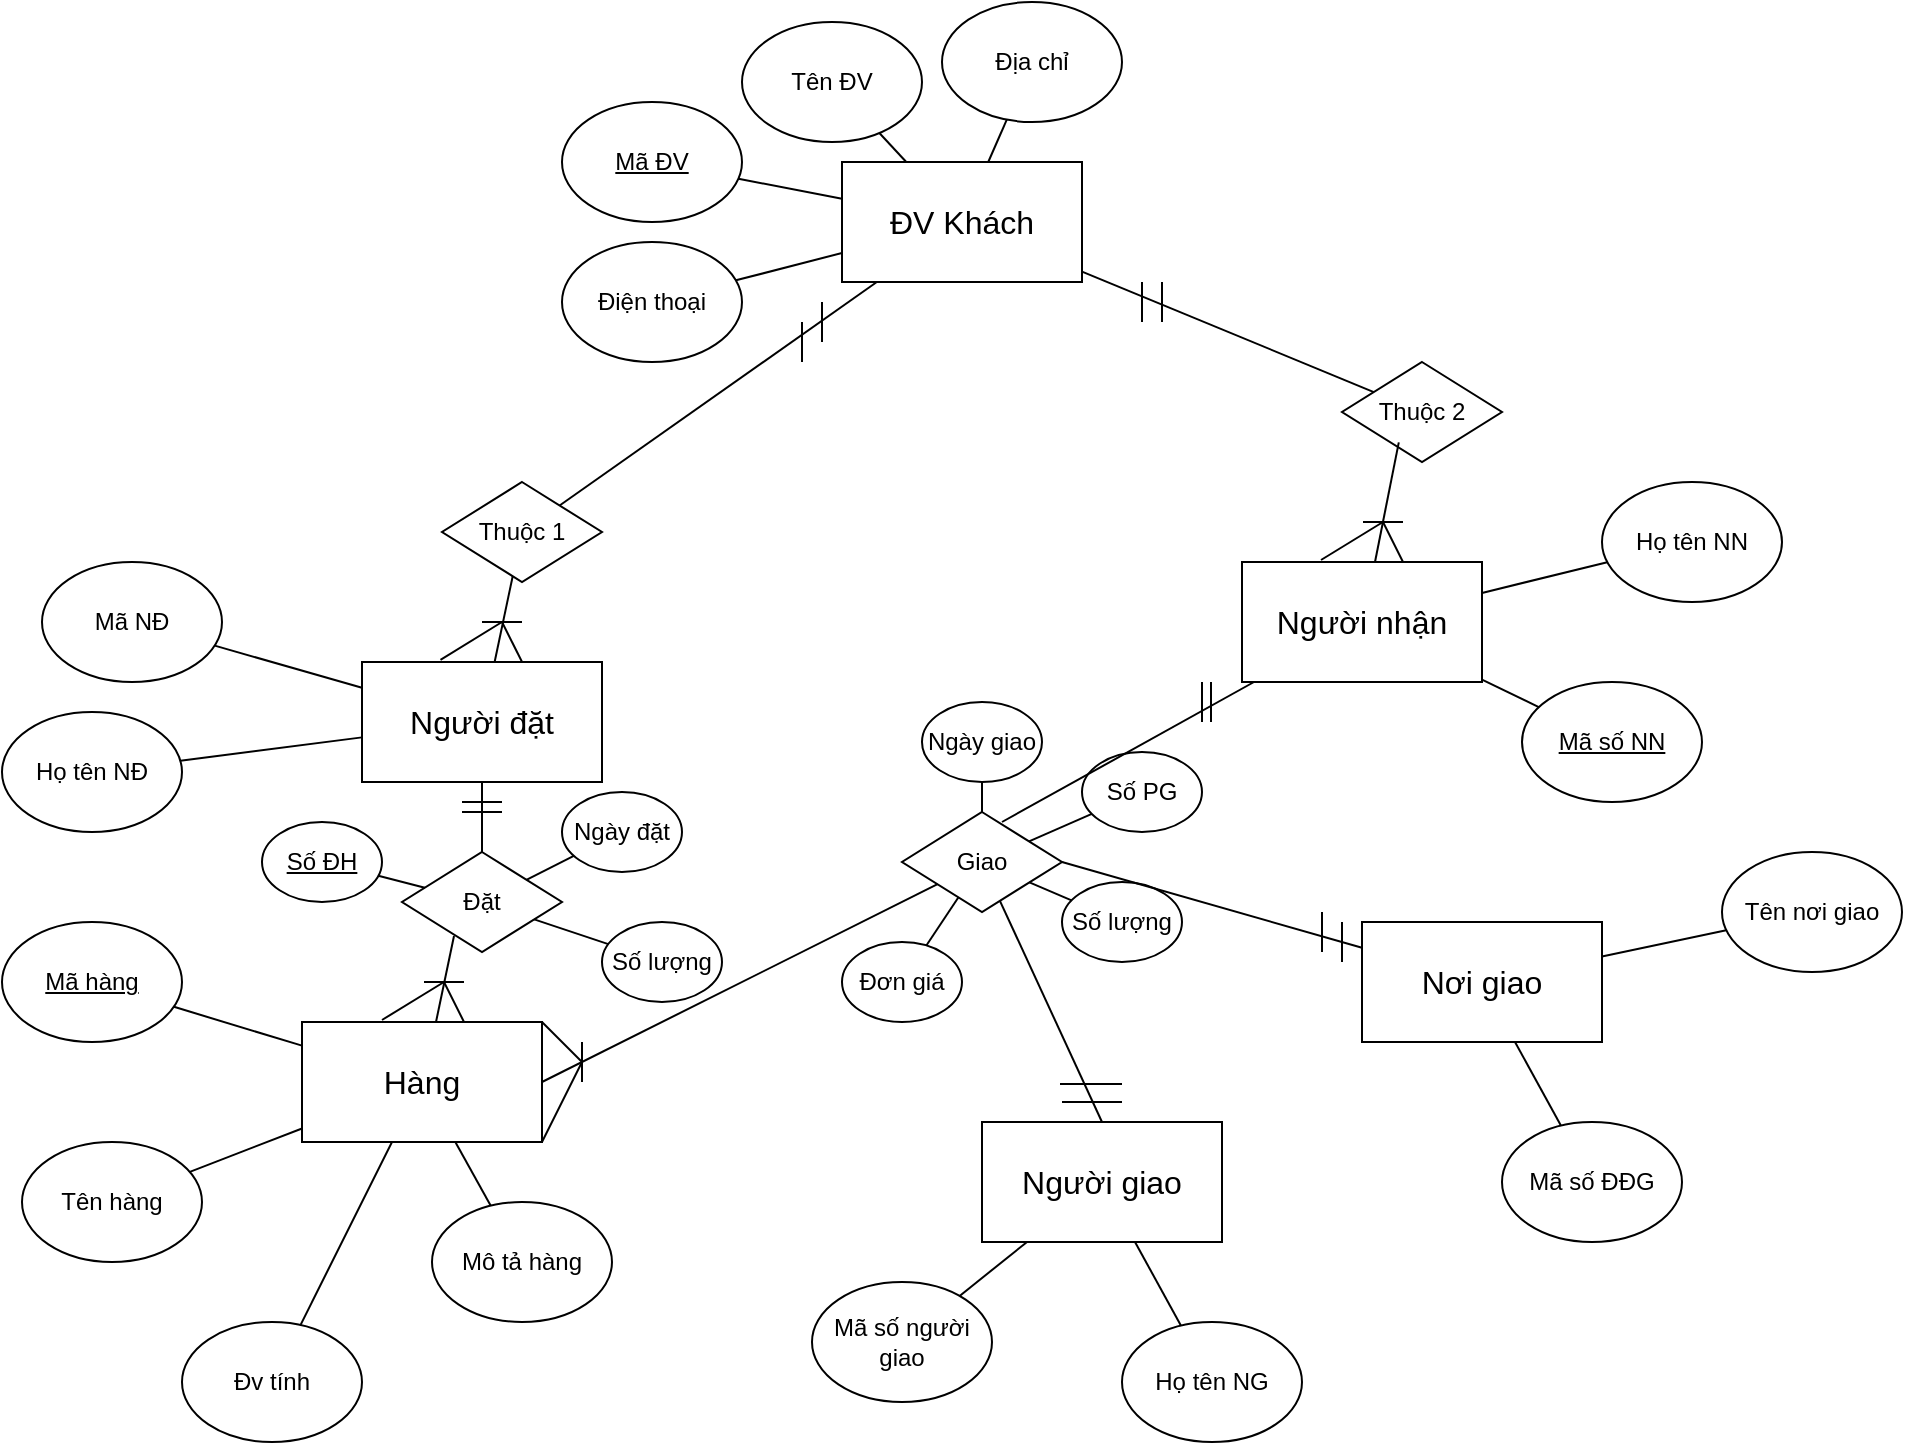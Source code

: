 <mxfile version="26.0.16">
  <diagram name="Page-1" id="8ce9d11a-91a2-4d17-14d8-a56ed91bf033">
    <mxGraphModel dx="1276" dy="606" grid="1" gridSize="10" guides="1" tooltips="1" connect="1" arrows="1" fold="1" page="1" pageScale="1" pageWidth="1100" pageHeight="850" background="none" math="0" shadow="0">
      <root>
        <mxCell id="0" />
        <mxCell id="1" parent="0" />
        <mxCell id="1UQPvfjZrWubkmDfWKeR-1" value="&lt;font size=&quot;3&quot;&gt;ĐV Khách&lt;/font&gt;" style="rounded=0;whiteSpace=wrap;html=1;" vertex="1" parent="1">
          <mxGeometry x="480" y="90" width="120" height="60" as="geometry" />
        </mxCell>
        <mxCell id="1UQPvfjZrWubkmDfWKeR-3" value="&lt;font size=&quot;3&quot;&gt;Nơi giao&lt;/font&gt;" style="rounded=0;whiteSpace=wrap;html=1;" vertex="1" parent="1">
          <mxGeometry x="740" y="470" width="120" height="60" as="geometry" />
        </mxCell>
        <mxCell id="1UQPvfjZrWubkmDfWKeR-4" value="&lt;font size=&quot;3&quot;&gt;Hàng&lt;/font&gt;" style="rounded=0;whiteSpace=wrap;html=1;" vertex="1" parent="1">
          <mxGeometry x="210" y="520" width="120" height="60" as="geometry" />
        </mxCell>
        <mxCell id="1UQPvfjZrWubkmDfWKeR-5" value="Tên ĐV" style="ellipse;whiteSpace=wrap;html=1;" vertex="1" parent="1">
          <mxGeometry x="430" y="20" width="90" height="60" as="geometry" />
        </mxCell>
        <mxCell id="1UQPvfjZrWubkmDfWKeR-6" value="Địa chỉ" style="ellipse;whiteSpace=wrap;html=1;" vertex="1" parent="1">
          <mxGeometry x="530" y="10" width="90" height="60" as="geometry" />
        </mxCell>
        <mxCell id="1UQPvfjZrWubkmDfWKeR-7" value="&lt;u&gt;Mã ĐV&lt;/u&gt;" style="ellipse;whiteSpace=wrap;html=1;" vertex="1" parent="1">
          <mxGeometry x="340" y="60" width="90" height="60" as="geometry" />
        </mxCell>
        <mxCell id="1UQPvfjZrWubkmDfWKeR-8" value="Điện thoại" style="ellipse;whiteSpace=wrap;html=1;" vertex="1" parent="1">
          <mxGeometry x="340" y="130" width="90" height="60" as="geometry" />
        </mxCell>
        <mxCell id="1UQPvfjZrWubkmDfWKeR-9" value="&lt;font size=&quot;3&quot;&gt;Người đặt&lt;/font&gt;" style="rounded=0;whiteSpace=wrap;html=1;" vertex="1" parent="1">
          <mxGeometry x="240" y="340" width="120" height="60" as="geometry" />
        </mxCell>
        <mxCell id="1UQPvfjZrWubkmDfWKeR-10" value="&lt;font size=&quot;3&quot;&gt;Người nhận&lt;/font&gt;" style="rounded=0;whiteSpace=wrap;html=1;" vertex="1" parent="1">
          <mxGeometry x="680" y="290" width="120" height="60" as="geometry" />
        </mxCell>
        <mxCell id="1UQPvfjZrWubkmDfWKeR-12" value="&lt;font size=&quot;3&quot;&gt;Người giao&lt;/font&gt;" style="rounded=0;whiteSpace=wrap;html=1;" vertex="1" parent="1">
          <mxGeometry x="550" y="570" width="120" height="60" as="geometry" />
        </mxCell>
        <mxCell id="1UQPvfjZrWubkmDfWKeR-13" value="Thuộc 1" style="rhombus;whiteSpace=wrap;html=1;" vertex="1" parent="1">
          <mxGeometry x="280" y="250" width="80" height="50" as="geometry" />
        </mxCell>
        <mxCell id="1UQPvfjZrWubkmDfWKeR-14" value="Đặt" style="rhombus;whiteSpace=wrap;html=1;" vertex="1" parent="1">
          <mxGeometry x="260" y="435" width="80" height="50" as="geometry" />
        </mxCell>
        <mxCell id="1UQPvfjZrWubkmDfWKeR-15" value="Giao" style="rhombus;whiteSpace=wrap;html=1;" vertex="1" parent="1">
          <mxGeometry x="510" y="415" width="80" height="50" as="geometry" />
        </mxCell>
        <mxCell id="1UQPvfjZrWubkmDfWKeR-16" value="Thuộc 2" style="rhombus;whiteSpace=wrap;html=1;" vertex="1" parent="1">
          <mxGeometry x="730" y="190" width="80" height="50" as="geometry" />
        </mxCell>
        <mxCell id="1UQPvfjZrWubkmDfWKeR-17" value="" style="endArrow=none;html=1;rounded=0;" edge="1" parent="1" source="1UQPvfjZrWubkmDfWKeR-1" target="1UQPvfjZrWubkmDfWKeR-6">
          <mxGeometry width="50" height="50" relative="1" as="geometry">
            <mxPoint x="520" y="290" as="sourcePoint" />
            <mxPoint x="570" y="240" as="targetPoint" />
          </mxGeometry>
        </mxCell>
        <mxCell id="1UQPvfjZrWubkmDfWKeR-18" value="" style="endArrow=none;html=1;rounded=0;" edge="1" parent="1" source="1UQPvfjZrWubkmDfWKeR-1" target="1UQPvfjZrWubkmDfWKeR-8">
          <mxGeometry width="50" height="50" relative="1" as="geometry">
            <mxPoint x="351" y="170" as="sourcePoint" />
            <mxPoint x="396" y="107" as="targetPoint" />
          </mxGeometry>
        </mxCell>
        <mxCell id="1UQPvfjZrWubkmDfWKeR-19" value="" style="endArrow=none;html=1;rounded=0;" edge="1" parent="1" source="1UQPvfjZrWubkmDfWKeR-1" target="1UQPvfjZrWubkmDfWKeR-7">
          <mxGeometry width="50" height="50" relative="1" as="geometry">
            <mxPoint x="361" y="180" as="sourcePoint" />
            <mxPoint x="406" y="117" as="targetPoint" />
          </mxGeometry>
        </mxCell>
        <mxCell id="1UQPvfjZrWubkmDfWKeR-20" value="" style="endArrow=none;html=1;rounded=0;" edge="1" parent="1" source="1UQPvfjZrWubkmDfWKeR-1" target="1UQPvfjZrWubkmDfWKeR-5">
          <mxGeometry width="50" height="50" relative="1" as="geometry">
            <mxPoint x="371" y="190" as="sourcePoint" />
            <mxPoint x="416" y="127" as="targetPoint" />
          </mxGeometry>
        </mxCell>
        <mxCell id="1UQPvfjZrWubkmDfWKeR-21" value="" style="endArrow=none;html=1;rounded=0;" edge="1" parent="1" source="1UQPvfjZrWubkmDfWKeR-1" target="1UQPvfjZrWubkmDfWKeR-13">
          <mxGeometry width="50" height="50" relative="1" as="geometry">
            <mxPoint x="520" y="290" as="sourcePoint" />
            <mxPoint x="570" y="240" as="targetPoint" />
          </mxGeometry>
        </mxCell>
        <mxCell id="1UQPvfjZrWubkmDfWKeR-22" value="" style="endArrow=none;html=1;rounded=0;" edge="1" parent="1">
          <mxGeometry width="50" height="50" relative="1" as="geometry">
            <mxPoint x="460" y="170" as="sourcePoint" />
            <mxPoint x="460" y="190" as="targetPoint" />
            <Array as="points" />
          </mxGeometry>
        </mxCell>
        <mxCell id="1UQPvfjZrWubkmDfWKeR-23" value="" style="endArrow=none;html=1;rounded=0;" edge="1" parent="1">
          <mxGeometry width="50" height="50" relative="1" as="geometry">
            <mxPoint x="470" y="160" as="sourcePoint" />
            <mxPoint x="470" y="180" as="targetPoint" />
          </mxGeometry>
        </mxCell>
        <mxCell id="1UQPvfjZrWubkmDfWKeR-24" value="" style="endArrow=none;html=1;rounded=0;" edge="1" parent="1" source="1UQPvfjZrWubkmDfWKeR-9" target="1UQPvfjZrWubkmDfWKeR-13">
          <mxGeometry width="50" height="50" relative="1" as="geometry">
            <mxPoint x="520" y="290" as="sourcePoint" />
            <mxPoint x="570" y="240" as="targetPoint" />
          </mxGeometry>
        </mxCell>
        <mxCell id="1UQPvfjZrWubkmDfWKeR-25" value="" style="endArrow=none;html=1;rounded=0;exitX=0.327;exitY=-0.017;exitDx=0;exitDy=0;exitPerimeter=0;" edge="1" parent="1" source="1UQPvfjZrWubkmDfWKeR-9">
          <mxGeometry width="50" height="50" relative="1" as="geometry">
            <mxPoint x="520" y="290" as="sourcePoint" />
            <mxPoint x="310" y="320" as="targetPoint" />
          </mxGeometry>
        </mxCell>
        <mxCell id="1UQPvfjZrWubkmDfWKeR-26" value="" style="endArrow=none;html=1;rounded=0;exitX=0.667;exitY=0;exitDx=0;exitDy=0;exitPerimeter=0;" edge="1" parent="1" source="1UQPvfjZrWubkmDfWKeR-9">
          <mxGeometry width="50" height="50" relative="1" as="geometry">
            <mxPoint x="520" y="290" as="sourcePoint" />
            <mxPoint x="310" y="320" as="targetPoint" />
          </mxGeometry>
        </mxCell>
        <mxCell id="1UQPvfjZrWubkmDfWKeR-27" value="" style="endArrow=none;html=1;rounded=0;" edge="1" parent="1">
          <mxGeometry width="50" height="50" relative="1" as="geometry">
            <mxPoint x="300" y="320" as="sourcePoint" />
            <mxPoint x="320" y="320" as="targetPoint" />
          </mxGeometry>
        </mxCell>
        <mxCell id="1UQPvfjZrWubkmDfWKeR-28" value="Mã NĐ" style="ellipse;whiteSpace=wrap;html=1;" vertex="1" parent="1">
          <mxGeometry x="80" y="290" width="90" height="60" as="geometry" />
        </mxCell>
        <mxCell id="1UQPvfjZrWubkmDfWKeR-29" value="Họ tên NĐ" style="ellipse;whiteSpace=wrap;html=1;" vertex="1" parent="1">
          <mxGeometry x="60" y="365" width="90" height="60" as="geometry" />
        </mxCell>
        <mxCell id="1UQPvfjZrWubkmDfWKeR-30" value="" style="endArrow=none;html=1;rounded=0;" edge="1" parent="1" source="1UQPvfjZrWubkmDfWKeR-9" target="1UQPvfjZrWubkmDfWKeR-29">
          <mxGeometry width="50" height="50" relative="1" as="geometry">
            <mxPoint x="270" y="212" as="sourcePoint" />
            <mxPoint x="178" y="231" as="targetPoint" />
          </mxGeometry>
        </mxCell>
        <mxCell id="1UQPvfjZrWubkmDfWKeR-31" value="" style="endArrow=none;html=1;rounded=0;" edge="1" parent="1" source="1UQPvfjZrWubkmDfWKeR-9" target="1UQPvfjZrWubkmDfWKeR-28">
          <mxGeometry width="50" height="50" relative="1" as="geometry">
            <mxPoint x="280" y="222" as="sourcePoint" />
            <mxPoint x="188" y="241" as="targetPoint" />
          </mxGeometry>
        </mxCell>
        <mxCell id="1UQPvfjZrWubkmDfWKeR-33" value="" style="endArrow=none;html=1;rounded=0;" edge="1" parent="1" source="1UQPvfjZrWubkmDfWKeR-1" target="1UQPvfjZrWubkmDfWKeR-16">
          <mxGeometry width="50" height="50" relative="1" as="geometry">
            <mxPoint x="507" y="160" as="sourcePoint" />
            <mxPoint x="349" y="272" as="targetPoint" />
          </mxGeometry>
        </mxCell>
        <mxCell id="1UQPvfjZrWubkmDfWKeR-34" value="" style="endArrow=none;html=1;rounded=0;" edge="1" parent="1">
          <mxGeometry width="50" height="50" relative="1" as="geometry">
            <mxPoint x="640" y="150" as="sourcePoint" />
            <mxPoint x="640" y="170" as="targetPoint" />
            <Array as="points" />
          </mxGeometry>
        </mxCell>
        <mxCell id="1UQPvfjZrWubkmDfWKeR-35" value="" style="endArrow=none;html=1;rounded=0;" edge="1" parent="1">
          <mxGeometry width="50" height="50" relative="1" as="geometry">
            <mxPoint x="630" y="150" as="sourcePoint" />
            <mxPoint x="630" y="170" as="targetPoint" />
          </mxGeometry>
        </mxCell>
        <mxCell id="1UQPvfjZrWubkmDfWKeR-37" value="&lt;u&gt;Số ĐH&lt;/u&gt;" style="ellipse;whiteSpace=wrap;html=1;" vertex="1" parent="1">
          <mxGeometry x="190" y="420" width="60" height="40" as="geometry" />
        </mxCell>
        <mxCell id="1UQPvfjZrWubkmDfWKeR-38" value="Số lượng" style="ellipse;whiteSpace=wrap;html=1;" vertex="1" parent="1">
          <mxGeometry x="360" y="470" width="60" height="40" as="geometry" />
        </mxCell>
        <mxCell id="1UQPvfjZrWubkmDfWKeR-39" value="Ngày đặt" style="ellipse;whiteSpace=wrap;html=1;" vertex="1" parent="1">
          <mxGeometry x="340" y="405" width="60" height="40" as="geometry" />
        </mxCell>
        <mxCell id="1UQPvfjZrWubkmDfWKeR-40" value="" style="endArrow=none;html=1;rounded=0;" edge="1" parent="1" source="1UQPvfjZrWubkmDfWKeR-9" target="1UQPvfjZrWubkmDfWKeR-14">
          <mxGeometry width="50" height="50" relative="1" as="geometry">
            <mxPoint x="520" y="290" as="sourcePoint" />
            <mxPoint x="570" y="240" as="targetPoint" />
          </mxGeometry>
        </mxCell>
        <mxCell id="1UQPvfjZrWubkmDfWKeR-41" value="" style="endArrow=none;html=1;rounded=0;" edge="1" parent="1" source="1UQPvfjZrWubkmDfWKeR-39" target="1UQPvfjZrWubkmDfWKeR-14">
          <mxGeometry width="50" height="50" relative="1" as="geometry">
            <mxPoint x="507" y="160" as="sourcePoint" />
            <mxPoint x="349" y="272" as="targetPoint" />
          </mxGeometry>
        </mxCell>
        <mxCell id="1UQPvfjZrWubkmDfWKeR-42" value="" style="endArrow=none;html=1;rounded=0;" edge="1" parent="1" source="1UQPvfjZrWubkmDfWKeR-37" target="1UQPvfjZrWubkmDfWKeR-14">
          <mxGeometry width="50" height="50" relative="1" as="geometry">
            <mxPoint x="517" y="170" as="sourcePoint" />
            <mxPoint x="359" y="282" as="targetPoint" />
          </mxGeometry>
        </mxCell>
        <mxCell id="1UQPvfjZrWubkmDfWKeR-43" value="" style="endArrow=none;html=1;rounded=0;" edge="1" parent="1" source="1UQPvfjZrWubkmDfWKeR-14" target="1UQPvfjZrWubkmDfWKeR-38">
          <mxGeometry width="50" height="50" relative="1" as="geometry">
            <mxPoint x="507" y="160" as="sourcePoint" />
            <mxPoint x="349" y="272" as="targetPoint" />
          </mxGeometry>
        </mxCell>
        <mxCell id="1UQPvfjZrWubkmDfWKeR-47" value="" style="endArrow=none;html=1;rounded=0;" edge="1" parent="1">
          <mxGeometry width="50" height="50" relative="1" as="geometry">
            <mxPoint x="277" y="520" as="sourcePoint" />
            <mxPoint x="286" y="477" as="targetPoint" />
            <Array as="points">
              <mxPoint x="277" y="520" />
            </Array>
          </mxGeometry>
        </mxCell>
        <mxCell id="1UQPvfjZrWubkmDfWKeR-48" value="" style="endArrow=none;html=1;rounded=0;exitX=0.327;exitY=-0.017;exitDx=0;exitDy=0;exitPerimeter=0;" edge="1" parent="1">
          <mxGeometry width="50" height="50" relative="1" as="geometry">
            <mxPoint x="250" y="519" as="sourcePoint" />
            <mxPoint x="281" y="500" as="targetPoint" />
          </mxGeometry>
        </mxCell>
        <mxCell id="1UQPvfjZrWubkmDfWKeR-49" value="" style="endArrow=none;html=1;rounded=0;exitX=0.667;exitY=0;exitDx=0;exitDy=0;exitPerimeter=0;" edge="1" parent="1">
          <mxGeometry width="50" height="50" relative="1" as="geometry">
            <mxPoint x="291" y="520" as="sourcePoint" />
            <mxPoint x="281" y="500" as="targetPoint" />
          </mxGeometry>
        </mxCell>
        <mxCell id="1UQPvfjZrWubkmDfWKeR-50" value="" style="endArrow=none;html=1;rounded=0;" edge="1" parent="1">
          <mxGeometry width="50" height="50" relative="1" as="geometry">
            <mxPoint x="271" y="500" as="sourcePoint" />
            <mxPoint x="291" y="500" as="targetPoint" />
          </mxGeometry>
        </mxCell>
        <mxCell id="1UQPvfjZrWubkmDfWKeR-51" value="Tên hàng" style="ellipse;whiteSpace=wrap;html=1;" vertex="1" parent="1">
          <mxGeometry x="70" y="580" width="90" height="60" as="geometry" />
        </mxCell>
        <mxCell id="1UQPvfjZrWubkmDfWKeR-52" value="Đv tính" style="ellipse;whiteSpace=wrap;html=1;" vertex="1" parent="1">
          <mxGeometry x="150" y="670" width="90" height="60" as="geometry" />
        </mxCell>
        <mxCell id="1UQPvfjZrWubkmDfWKeR-53" value="Mô tả hàng" style="ellipse;whiteSpace=wrap;html=1;" vertex="1" parent="1">
          <mxGeometry x="275" y="610" width="90" height="60" as="geometry" />
        </mxCell>
        <mxCell id="1UQPvfjZrWubkmDfWKeR-54" value="&lt;u&gt;Mã hàng&lt;/u&gt;" style="ellipse;whiteSpace=wrap;html=1;" vertex="1" parent="1">
          <mxGeometry x="60" y="470" width="90" height="60" as="geometry" />
        </mxCell>
        <mxCell id="1UQPvfjZrWubkmDfWKeR-55" value="" style="endArrow=none;html=1;rounded=0;" edge="1" parent="1" source="1UQPvfjZrWubkmDfWKeR-4" target="1UQPvfjZrWubkmDfWKeR-53">
          <mxGeometry width="50" height="50" relative="1" as="geometry">
            <mxPoint x="250" y="388" as="sourcePoint" />
            <mxPoint x="159" y="399" as="targetPoint" />
          </mxGeometry>
        </mxCell>
        <mxCell id="1UQPvfjZrWubkmDfWKeR-56" value="" style="endArrow=none;html=1;rounded=0;" edge="1" parent="1" source="1UQPvfjZrWubkmDfWKeR-4" target="1UQPvfjZrWubkmDfWKeR-52">
          <mxGeometry width="50" height="50" relative="1" as="geometry">
            <mxPoint x="260" y="398" as="sourcePoint" />
            <mxPoint x="169" y="409" as="targetPoint" />
          </mxGeometry>
        </mxCell>
        <mxCell id="1UQPvfjZrWubkmDfWKeR-57" value="" style="endArrow=none;html=1;rounded=0;" edge="1" parent="1" source="1UQPvfjZrWubkmDfWKeR-4" target="1UQPvfjZrWubkmDfWKeR-51">
          <mxGeometry width="50" height="50" relative="1" as="geometry">
            <mxPoint x="270" y="408" as="sourcePoint" />
            <mxPoint x="179" y="419" as="targetPoint" />
          </mxGeometry>
        </mxCell>
        <mxCell id="1UQPvfjZrWubkmDfWKeR-58" value="" style="endArrow=none;html=1;rounded=0;" edge="1" parent="1" source="1UQPvfjZrWubkmDfWKeR-4" target="1UQPvfjZrWubkmDfWKeR-54">
          <mxGeometry width="50" height="50" relative="1" as="geometry">
            <mxPoint x="280" y="418" as="sourcePoint" />
            <mxPoint x="189" y="429" as="targetPoint" />
          </mxGeometry>
        </mxCell>
        <mxCell id="1UQPvfjZrWubkmDfWKeR-59" value="" style="endArrow=none;html=1;rounded=0;exitX=1;exitY=0.5;exitDx=0;exitDy=0;" edge="1" parent="1" source="1UQPvfjZrWubkmDfWKeR-4" target="1UQPvfjZrWubkmDfWKeR-15">
          <mxGeometry width="50" height="50" relative="1" as="geometry">
            <mxPoint x="367" y="553" as="sourcePoint" />
            <mxPoint x="376" y="510" as="targetPoint" />
            <Array as="points" />
          </mxGeometry>
        </mxCell>
        <mxCell id="1UQPvfjZrWubkmDfWKeR-60" value="" style="endArrow=none;html=1;rounded=0;exitX=1;exitY=0;exitDx=0;exitDy=0;" edge="1" parent="1" source="1UQPvfjZrWubkmDfWKeR-4">
          <mxGeometry width="50" height="50" relative="1" as="geometry">
            <mxPoint x="340" y="552" as="sourcePoint" />
            <mxPoint x="350" y="540" as="targetPoint" />
          </mxGeometry>
        </mxCell>
        <mxCell id="1UQPvfjZrWubkmDfWKeR-61" value="" style="endArrow=none;html=1;rounded=0;exitX=1;exitY=1;exitDx=0;exitDy=0;" edge="1" parent="1">
          <mxGeometry width="50" height="50" relative="1" as="geometry">
            <mxPoint x="330" y="580" as="sourcePoint" />
            <mxPoint x="350" y="540" as="targetPoint" />
          </mxGeometry>
        </mxCell>
        <mxCell id="1UQPvfjZrWubkmDfWKeR-62" value="" style="endArrow=none;html=1;rounded=0;" edge="1" parent="1">
          <mxGeometry width="50" height="50" relative="1" as="geometry">
            <mxPoint x="350" y="530" as="sourcePoint" />
            <mxPoint x="350" y="550" as="targetPoint" />
            <Array as="points" />
          </mxGeometry>
        </mxCell>
        <mxCell id="1UQPvfjZrWubkmDfWKeR-63" value="Đơn giá" style="ellipse;whiteSpace=wrap;html=1;" vertex="1" parent="1">
          <mxGeometry x="480" y="480" width="60" height="40" as="geometry" />
        </mxCell>
        <mxCell id="1UQPvfjZrWubkmDfWKeR-64" value="Số lượng" style="ellipse;whiteSpace=wrap;html=1;" vertex="1" parent="1">
          <mxGeometry x="590" y="450" width="60" height="40" as="geometry" />
        </mxCell>
        <mxCell id="1UQPvfjZrWubkmDfWKeR-65" value="Ngày giao" style="ellipse;whiteSpace=wrap;html=1;" vertex="1" parent="1">
          <mxGeometry x="520" y="360" width="60" height="40" as="geometry" />
        </mxCell>
        <mxCell id="1UQPvfjZrWubkmDfWKeR-66" value="Số PG" style="ellipse;whiteSpace=wrap;html=1;" vertex="1" parent="1">
          <mxGeometry x="600" y="385" width="60" height="40" as="geometry" />
        </mxCell>
        <mxCell id="1UQPvfjZrWubkmDfWKeR-67" value="" style="endArrow=none;html=1;rounded=0;" edge="1" parent="1" source="1UQPvfjZrWubkmDfWKeR-15" target="1UQPvfjZrWubkmDfWKeR-64">
          <mxGeometry width="50" height="50" relative="1" as="geometry">
            <mxPoint x="220" y="583" as="sourcePoint" />
            <mxPoint x="164" y="605" as="targetPoint" />
          </mxGeometry>
        </mxCell>
        <mxCell id="1UQPvfjZrWubkmDfWKeR-68" value="" style="endArrow=none;html=1;rounded=0;" edge="1" parent="1" source="1UQPvfjZrWubkmDfWKeR-15" target="1UQPvfjZrWubkmDfWKeR-66">
          <mxGeometry width="50" height="50" relative="1" as="geometry">
            <mxPoint x="230" y="593" as="sourcePoint" />
            <mxPoint x="174" y="615" as="targetPoint" />
          </mxGeometry>
        </mxCell>
        <mxCell id="1UQPvfjZrWubkmDfWKeR-69" value="" style="endArrow=none;html=1;rounded=0;" edge="1" parent="1" source="1UQPvfjZrWubkmDfWKeR-15" target="1UQPvfjZrWubkmDfWKeR-65">
          <mxGeometry width="50" height="50" relative="1" as="geometry">
            <mxPoint x="240" y="603" as="sourcePoint" />
            <mxPoint x="184" y="625" as="targetPoint" />
          </mxGeometry>
        </mxCell>
        <mxCell id="1UQPvfjZrWubkmDfWKeR-70" value="" style="endArrow=none;html=1;rounded=0;" edge="1" parent="1" source="1UQPvfjZrWubkmDfWKeR-63" target="1UQPvfjZrWubkmDfWKeR-15">
          <mxGeometry width="50" height="50" relative="1" as="geometry">
            <mxPoint x="250" y="613" as="sourcePoint" />
            <mxPoint x="194" y="635" as="targetPoint" />
          </mxGeometry>
        </mxCell>
        <mxCell id="1UQPvfjZrWubkmDfWKeR-71" value="" style="endArrow=none;html=1;rounded=0;" edge="1" parent="1" source="1UQPvfjZrWubkmDfWKeR-15">
          <mxGeometry width="50" height="50" relative="1" as="geometry">
            <mxPoint x="768" y="458" as="sourcePoint" />
            <mxPoint x="610" y="570" as="targetPoint" />
          </mxGeometry>
        </mxCell>
        <mxCell id="1UQPvfjZrWubkmDfWKeR-72" value="" style="endArrow=none;html=1;rounded=0;" edge="1" parent="1">
          <mxGeometry width="50" height="50" relative="1" as="geometry">
            <mxPoint x="590" y="560" as="sourcePoint" />
            <mxPoint x="620" y="560" as="targetPoint" />
            <Array as="points" />
          </mxGeometry>
        </mxCell>
        <mxCell id="1UQPvfjZrWubkmDfWKeR-73" value="" style="endArrow=none;html=1;rounded=0;" edge="1" parent="1">
          <mxGeometry width="50" height="50" relative="1" as="geometry">
            <mxPoint x="620" y="551" as="sourcePoint" />
            <mxPoint x="589" y="551" as="targetPoint" />
          </mxGeometry>
        </mxCell>
        <mxCell id="1UQPvfjZrWubkmDfWKeR-74" value="" style="endArrow=none;html=1;rounded=0;" edge="1" parent="1" target="1UQPvfjZrWubkmDfWKeR-3">
          <mxGeometry width="50" height="50" relative="1" as="geometry">
            <mxPoint x="590" y="440" as="sourcePoint" />
            <mxPoint x="736" y="500" as="targetPoint" />
          </mxGeometry>
        </mxCell>
        <mxCell id="1UQPvfjZrWubkmDfWKeR-75" value="" style="endArrow=none;html=1;rounded=0;" edge="1" parent="1">
          <mxGeometry width="50" height="50" relative="1" as="geometry">
            <mxPoint x="730" y="470" as="sourcePoint" />
            <mxPoint x="730" y="490" as="targetPoint" />
            <Array as="points" />
          </mxGeometry>
        </mxCell>
        <mxCell id="1UQPvfjZrWubkmDfWKeR-76" value="" style="endArrow=none;html=1;rounded=0;" edge="1" parent="1">
          <mxGeometry width="50" height="50" relative="1" as="geometry">
            <mxPoint x="720" y="465" as="sourcePoint" />
            <mxPoint x="720" y="485" as="targetPoint" />
          </mxGeometry>
        </mxCell>
        <mxCell id="1UQPvfjZrWubkmDfWKeR-77" value="Mã số người giao" style="ellipse;whiteSpace=wrap;html=1;" vertex="1" parent="1">
          <mxGeometry x="465" y="650" width="90" height="60" as="geometry" />
        </mxCell>
        <mxCell id="1UQPvfjZrWubkmDfWKeR-78" value="Họ tên NG" style="ellipse;whiteSpace=wrap;html=1;" vertex="1" parent="1">
          <mxGeometry x="620" y="670" width="90" height="60" as="geometry" />
        </mxCell>
        <mxCell id="1UQPvfjZrWubkmDfWKeR-79" value="" style="endArrow=none;html=1;rounded=0;" edge="1" parent="1" source="1UQPvfjZrWubkmDfWKeR-12" target="1UQPvfjZrWubkmDfWKeR-78">
          <mxGeometry width="50" height="50" relative="1" as="geometry">
            <mxPoint x="265" y="590" as="sourcePoint" />
            <mxPoint x="219" y="682" as="targetPoint" />
          </mxGeometry>
        </mxCell>
        <mxCell id="1UQPvfjZrWubkmDfWKeR-80" value="" style="endArrow=none;html=1;rounded=0;" edge="1" parent="1" source="1UQPvfjZrWubkmDfWKeR-12" target="1UQPvfjZrWubkmDfWKeR-77">
          <mxGeometry width="50" height="50" relative="1" as="geometry">
            <mxPoint x="275" y="600" as="sourcePoint" />
            <mxPoint x="229" y="692" as="targetPoint" />
          </mxGeometry>
        </mxCell>
        <mxCell id="1UQPvfjZrWubkmDfWKeR-81" value="Tên nơi giao" style="ellipse;whiteSpace=wrap;html=1;" vertex="1" parent="1">
          <mxGeometry x="920" y="435" width="90" height="60" as="geometry" />
        </mxCell>
        <mxCell id="1UQPvfjZrWubkmDfWKeR-82" value="Mã số ĐĐG" style="ellipse;whiteSpace=wrap;html=1;" vertex="1" parent="1">
          <mxGeometry x="810" y="570" width="90" height="60" as="geometry" />
        </mxCell>
        <mxCell id="1UQPvfjZrWubkmDfWKeR-83" value="" style="endArrow=none;html=1;rounded=0;" edge="1" parent="1" source="1UQPvfjZrWubkmDfWKeR-3" target="1UQPvfjZrWubkmDfWKeR-81">
          <mxGeometry width="50" height="50" relative="1" as="geometry">
            <mxPoint x="637" y="640" as="sourcePoint" />
            <mxPoint x="660" y="682" as="targetPoint" />
          </mxGeometry>
        </mxCell>
        <mxCell id="1UQPvfjZrWubkmDfWKeR-84" value="" style="endArrow=none;html=1;rounded=0;" edge="1" parent="1" source="1UQPvfjZrWubkmDfWKeR-3" target="1UQPvfjZrWubkmDfWKeR-82">
          <mxGeometry width="50" height="50" relative="1" as="geometry">
            <mxPoint x="647" y="650" as="sourcePoint" />
            <mxPoint x="670" y="692" as="targetPoint" />
          </mxGeometry>
        </mxCell>
        <mxCell id="1UQPvfjZrWubkmDfWKeR-85" value="" style="endArrow=none;html=1;rounded=0;" edge="1" parent="1">
          <mxGeometry width="50" height="50" relative="1" as="geometry">
            <mxPoint x="290" y="410" as="sourcePoint" />
            <mxPoint x="310" y="410" as="targetPoint" />
          </mxGeometry>
        </mxCell>
        <mxCell id="1UQPvfjZrWubkmDfWKeR-86" value="" style="endArrow=none;html=1;rounded=0;" edge="1" parent="1">
          <mxGeometry width="50" height="50" relative="1" as="geometry">
            <mxPoint x="290" y="415" as="sourcePoint" />
            <mxPoint x="310" y="415" as="targetPoint" />
          </mxGeometry>
        </mxCell>
        <mxCell id="1UQPvfjZrWubkmDfWKeR-87" value="" style="endArrow=none;html=1;rounded=0;entryX=0.355;entryY=0.804;entryDx=0;entryDy=0;entryPerimeter=0;" edge="1" parent="1" target="1UQPvfjZrWubkmDfWKeR-16">
          <mxGeometry width="50" height="50" relative="1" as="geometry">
            <mxPoint x="746.5" y="290" as="sourcePoint" />
            <mxPoint x="755.5" y="247" as="targetPoint" />
            <Array as="points">
              <mxPoint x="746.5" y="290" />
            </Array>
          </mxGeometry>
        </mxCell>
        <mxCell id="1UQPvfjZrWubkmDfWKeR-88" value="" style="endArrow=none;html=1;rounded=0;exitX=0.327;exitY=-0.017;exitDx=0;exitDy=0;exitPerimeter=0;" edge="1" parent="1">
          <mxGeometry width="50" height="50" relative="1" as="geometry">
            <mxPoint x="719.5" y="289" as="sourcePoint" />
            <mxPoint x="750.5" y="270" as="targetPoint" />
          </mxGeometry>
        </mxCell>
        <mxCell id="1UQPvfjZrWubkmDfWKeR-89" value="" style="endArrow=none;html=1;rounded=0;exitX=0.667;exitY=0;exitDx=0;exitDy=0;exitPerimeter=0;" edge="1" parent="1">
          <mxGeometry width="50" height="50" relative="1" as="geometry">
            <mxPoint x="760.5" y="290" as="sourcePoint" />
            <mxPoint x="750.5" y="270" as="targetPoint" />
          </mxGeometry>
        </mxCell>
        <mxCell id="1UQPvfjZrWubkmDfWKeR-90" value="" style="endArrow=none;html=1;rounded=0;" edge="1" parent="1">
          <mxGeometry width="50" height="50" relative="1" as="geometry">
            <mxPoint x="740.5" y="270" as="sourcePoint" />
            <mxPoint x="760.5" y="270" as="targetPoint" />
          </mxGeometry>
        </mxCell>
        <mxCell id="1UQPvfjZrWubkmDfWKeR-91" value="" style="endArrow=none;html=1;rounded=0;" edge="1" parent="1" source="1UQPvfjZrWubkmDfWKeR-10">
          <mxGeometry width="50" height="50" relative="1" as="geometry">
            <mxPoint x="718" y="308" as="sourcePoint" />
            <mxPoint x="560" y="420" as="targetPoint" />
          </mxGeometry>
        </mxCell>
        <mxCell id="1UQPvfjZrWubkmDfWKeR-92" value="" style="endArrow=none;html=1;rounded=0;" edge="1" parent="1">
          <mxGeometry width="50" height="50" relative="1" as="geometry">
            <mxPoint x="660" y="350" as="sourcePoint" />
            <mxPoint x="660" y="370" as="targetPoint" />
            <Array as="points" />
          </mxGeometry>
        </mxCell>
        <mxCell id="1UQPvfjZrWubkmDfWKeR-93" value="" style="endArrow=none;html=1;rounded=0;" edge="1" parent="1">
          <mxGeometry width="50" height="50" relative="1" as="geometry">
            <mxPoint x="664.5" y="350" as="sourcePoint" />
            <mxPoint x="664.5" y="370" as="targetPoint" />
          </mxGeometry>
        </mxCell>
        <mxCell id="1UQPvfjZrWubkmDfWKeR-94" value="&lt;u&gt;Mã số NN&lt;/u&gt;" style="ellipse;whiteSpace=wrap;html=1;" vertex="1" parent="1">
          <mxGeometry x="820" y="350" width="90" height="60" as="geometry" />
        </mxCell>
        <mxCell id="1UQPvfjZrWubkmDfWKeR-95" value="Họ tên NN" style="ellipse;whiteSpace=wrap;html=1;" vertex="1" parent="1">
          <mxGeometry x="860" y="250" width="90" height="60" as="geometry" />
        </mxCell>
        <mxCell id="1UQPvfjZrWubkmDfWKeR-96" value="" style="endArrow=none;html=1;rounded=0;" edge="1" parent="1" source="1UQPvfjZrWubkmDfWKeR-94" target="1UQPvfjZrWubkmDfWKeR-10">
          <mxGeometry width="50" height="50" relative="1" as="geometry">
            <mxPoint x="490" y="145" as="sourcePoint" />
            <mxPoint x="437" y="159" as="targetPoint" />
          </mxGeometry>
        </mxCell>
        <mxCell id="1UQPvfjZrWubkmDfWKeR-97" value="" style="endArrow=none;html=1;rounded=0;" edge="1" parent="1" source="1UQPvfjZrWubkmDfWKeR-95" target="1UQPvfjZrWubkmDfWKeR-10">
          <mxGeometry width="50" height="50" relative="1" as="geometry">
            <mxPoint x="500" y="155" as="sourcePoint" />
            <mxPoint x="447" y="169" as="targetPoint" />
          </mxGeometry>
        </mxCell>
      </root>
    </mxGraphModel>
  </diagram>
</mxfile>
